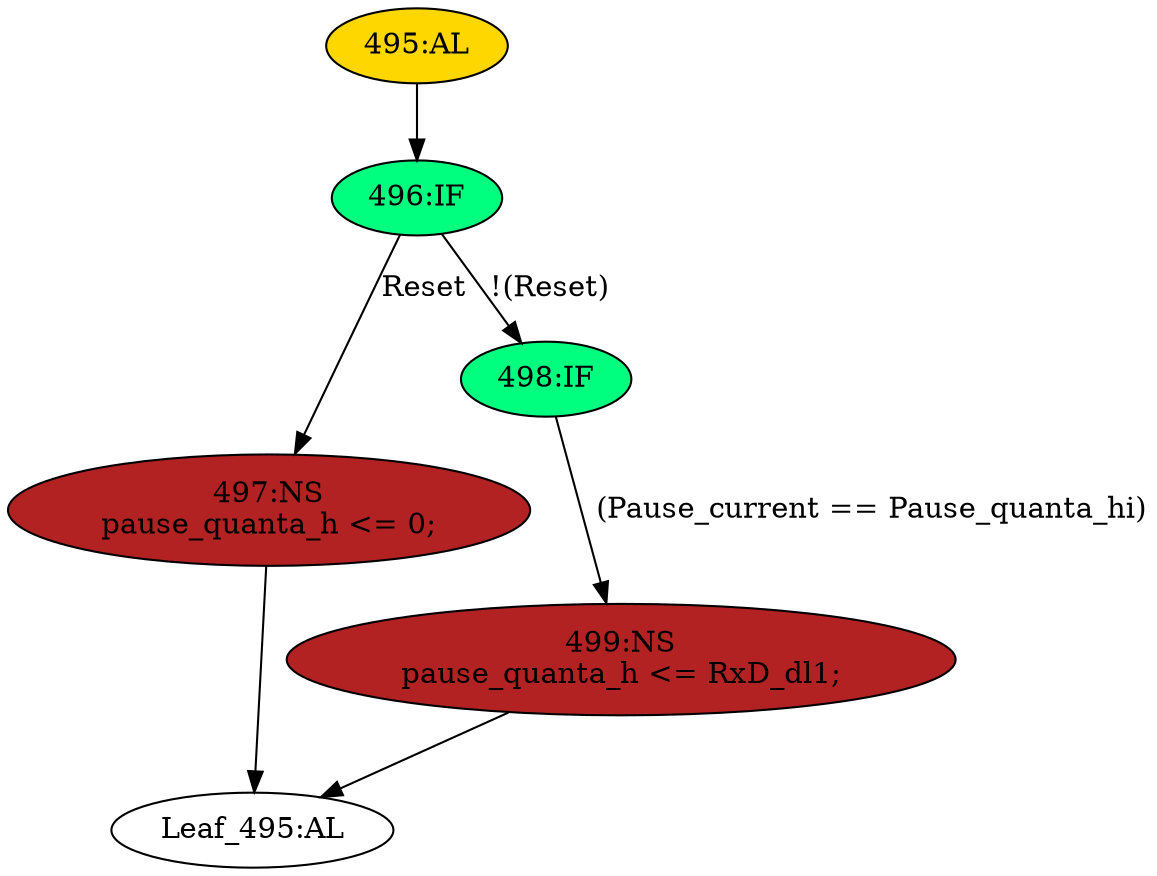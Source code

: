 strict digraph "" {
	node [label="\N"];
	"499:NS"	 [ast="<pyverilog.vparser.ast.NonblockingSubstitution object at 0x7fbb474158d0>",
		fillcolor=firebrick,
		label="499:NS
pause_quanta_h <= RxD_dl1;",
		statements="[<pyverilog.vparser.ast.NonblockingSubstitution object at 0x7fbb474158d0>]",
		style=filled,
		typ=NonblockingSubstitution];
	"Leaf_495:AL"	 [def_var="['pause_quanta_h']",
		label="Leaf_495:AL"];
	"499:NS" -> "Leaf_495:AL"	 [cond="[]",
		lineno=None];
	"496:IF"	 [ast="<pyverilog.vparser.ast.IfStatement object at 0x7fbb47415a50>",
		fillcolor=springgreen,
		label="496:IF",
		statements="[]",
		style=filled,
		typ=IfStatement];
	"497:NS"	 [ast="<pyverilog.vparser.ast.NonblockingSubstitution object at 0x7fbb47415c10>",
		fillcolor=firebrick,
		label="497:NS
pause_quanta_h <= 0;",
		statements="[<pyverilog.vparser.ast.NonblockingSubstitution object at 0x7fbb47415c10>]",
		style=filled,
		typ=NonblockingSubstitution];
	"496:IF" -> "497:NS"	 [cond="['Reset']",
		label=Reset,
		lineno=496];
	"498:IF"	 [ast="<pyverilog.vparser.ast.IfStatement object at 0x7fbb47415a90>",
		fillcolor=springgreen,
		label="498:IF",
		statements="[]",
		style=filled,
		typ=IfStatement];
	"496:IF" -> "498:IF"	 [cond="['Reset']",
		label="!(Reset)",
		lineno=496];
	"497:NS" -> "Leaf_495:AL"	 [cond="[]",
		lineno=None];
	"498:IF" -> "499:NS"	 [cond="['Pause_current', 'Pause_quanta_hi']",
		label="(Pause_current == Pause_quanta_hi)",
		lineno=498];
	"495:AL"	 [ast="<pyverilog.vparser.ast.Always object at 0x7fbb47415dd0>",
		clk_sens=True,
		fillcolor=gold,
		label="495:AL",
		sens="['Clk', 'Reset']",
		statements="[]",
		style=filled,
		typ=Always,
		use_var="['Reset', 'RxD_dl1', 'Pause_quanta_hi', 'Pause_current']"];
	"495:AL" -> "496:IF"	 [cond="[]",
		lineno=None];
}
